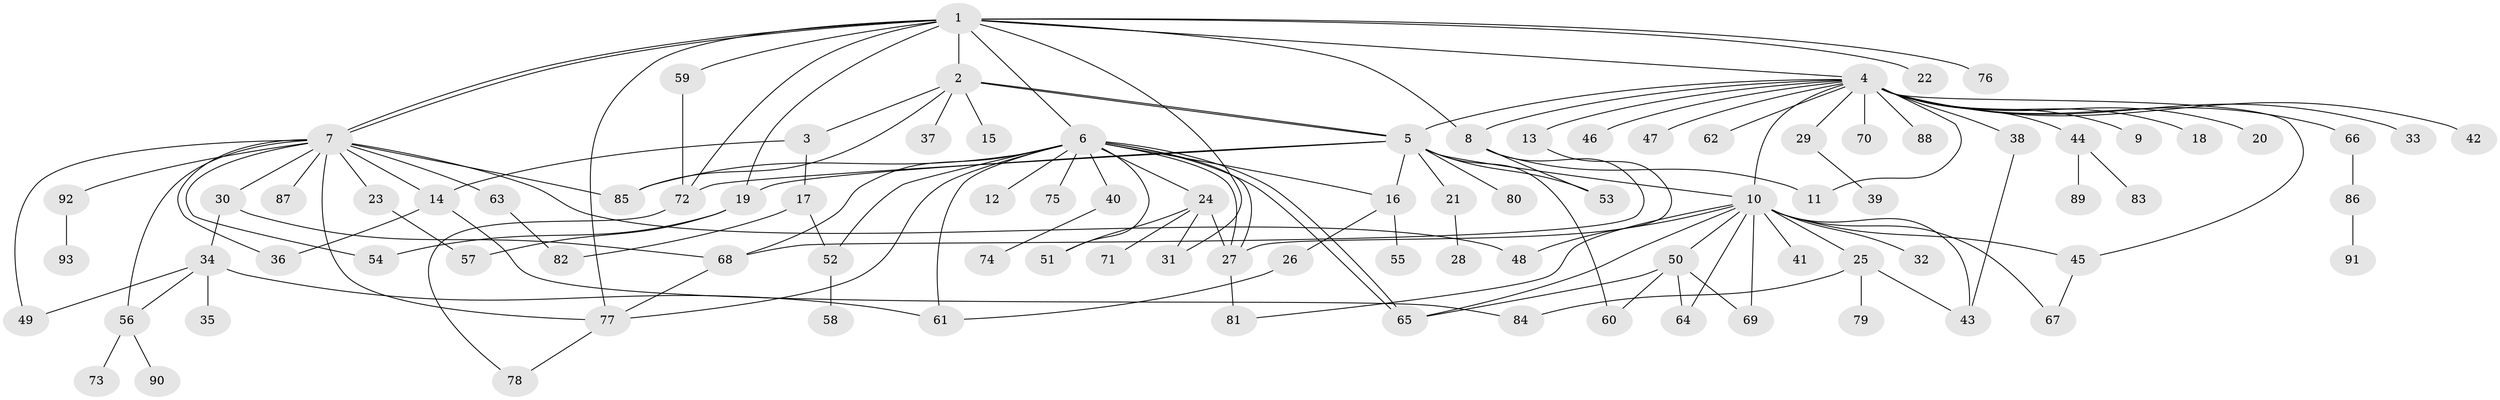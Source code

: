 // coarse degree distribution, {3: 0.23214285714285715, 4: 0.07142857142857142, 5: 0.03571428571428571, 1: 0.3392857142857143, 2: 0.19642857142857142, 10: 0.03571428571428571, 9: 0.03571428571428571, 6: 0.017857142857142856, 12: 0.017857142857142856, 20: 0.017857142857142856}
// Generated by graph-tools (version 1.1) at 2025/36/03/04/25 23:36:41]
// undirected, 93 vertices, 139 edges
graph export_dot {
  node [color=gray90,style=filled];
  1;
  2;
  3;
  4;
  5;
  6;
  7;
  8;
  9;
  10;
  11;
  12;
  13;
  14;
  15;
  16;
  17;
  18;
  19;
  20;
  21;
  22;
  23;
  24;
  25;
  26;
  27;
  28;
  29;
  30;
  31;
  32;
  33;
  34;
  35;
  36;
  37;
  38;
  39;
  40;
  41;
  42;
  43;
  44;
  45;
  46;
  47;
  48;
  49;
  50;
  51;
  52;
  53;
  54;
  55;
  56;
  57;
  58;
  59;
  60;
  61;
  62;
  63;
  64;
  65;
  66;
  67;
  68;
  69;
  70;
  71;
  72;
  73;
  74;
  75;
  76;
  77;
  78;
  79;
  80;
  81;
  82;
  83;
  84;
  85;
  86;
  87;
  88;
  89;
  90;
  91;
  92;
  93;
  1 -- 2;
  1 -- 4;
  1 -- 6;
  1 -- 7;
  1 -- 7;
  1 -- 8;
  1 -- 19;
  1 -- 22;
  1 -- 31;
  1 -- 59;
  1 -- 72;
  1 -- 76;
  1 -- 77;
  2 -- 3;
  2 -- 5;
  2 -- 5;
  2 -- 15;
  2 -- 37;
  2 -- 85;
  3 -- 14;
  3 -- 17;
  4 -- 5;
  4 -- 8;
  4 -- 9;
  4 -- 10;
  4 -- 11;
  4 -- 13;
  4 -- 18;
  4 -- 20;
  4 -- 29;
  4 -- 33;
  4 -- 38;
  4 -- 42;
  4 -- 44;
  4 -- 45;
  4 -- 46;
  4 -- 47;
  4 -- 62;
  4 -- 66;
  4 -- 70;
  4 -- 88;
  5 -- 10;
  5 -- 16;
  5 -- 19;
  5 -- 21;
  5 -- 53;
  5 -- 60;
  5 -- 72;
  5 -- 80;
  6 -- 12;
  6 -- 16;
  6 -- 24;
  6 -- 27;
  6 -- 27;
  6 -- 40;
  6 -- 51;
  6 -- 52;
  6 -- 61;
  6 -- 65;
  6 -- 65;
  6 -- 68;
  6 -- 75;
  6 -- 77;
  6 -- 85;
  7 -- 14;
  7 -- 23;
  7 -- 30;
  7 -- 36;
  7 -- 48;
  7 -- 49;
  7 -- 54;
  7 -- 56;
  7 -- 63;
  7 -- 77;
  7 -- 85;
  7 -- 87;
  7 -- 92;
  8 -- 11;
  8 -- 53;
  8 -- 68;
  10 -- 25;
  10 -- 32;
  10 -- 41;
  10 -- 43;
  10 -- 45;
  10 -- 48;
  10 -- 50;
  10 -- 64;
  10 -- 65;
  10 -- 67;
  10 -- 69;
  10 -- 81;
  13 -- 27;
  14 -- 36;
  14 -- 84;
  16 -- 26;
  16 -- 55;
  17 -- 52;
  17 -- 82;
  19 -- 54;
  19 -- 57;
  21 -- 28;
  23 -- 57;
  24 -- 27;
  24 -- 31;
  24 -- 51;
  24 -- 71;
  25 -- 43;
  25 -- 79;
  25 -- 84;
  26 -- 61;
  27 -- 81;
  29 -- 39;
  30 -- 34;
  30 -- 68;
  34 -- 35;
  34 -- 49;
  34 -- 56;
  34 -- 61;
  38 -- 43;
  40 -- 74;
  44 -- 83;
  44 -- 89;
  45 -- 67;
  50 -- 60;
  50 -- 64;
  50 -- 65;
  50 -- 69;
  52 -- 58;
  56 -- 73;
  56 -- 90;
  59 -- 72;
  63 -- 82;
  66 -- 86;
  68 -- 77;
  72 -- 78;
  77 -- 78;
  86 -- 91;
  92 -- 93;
}
